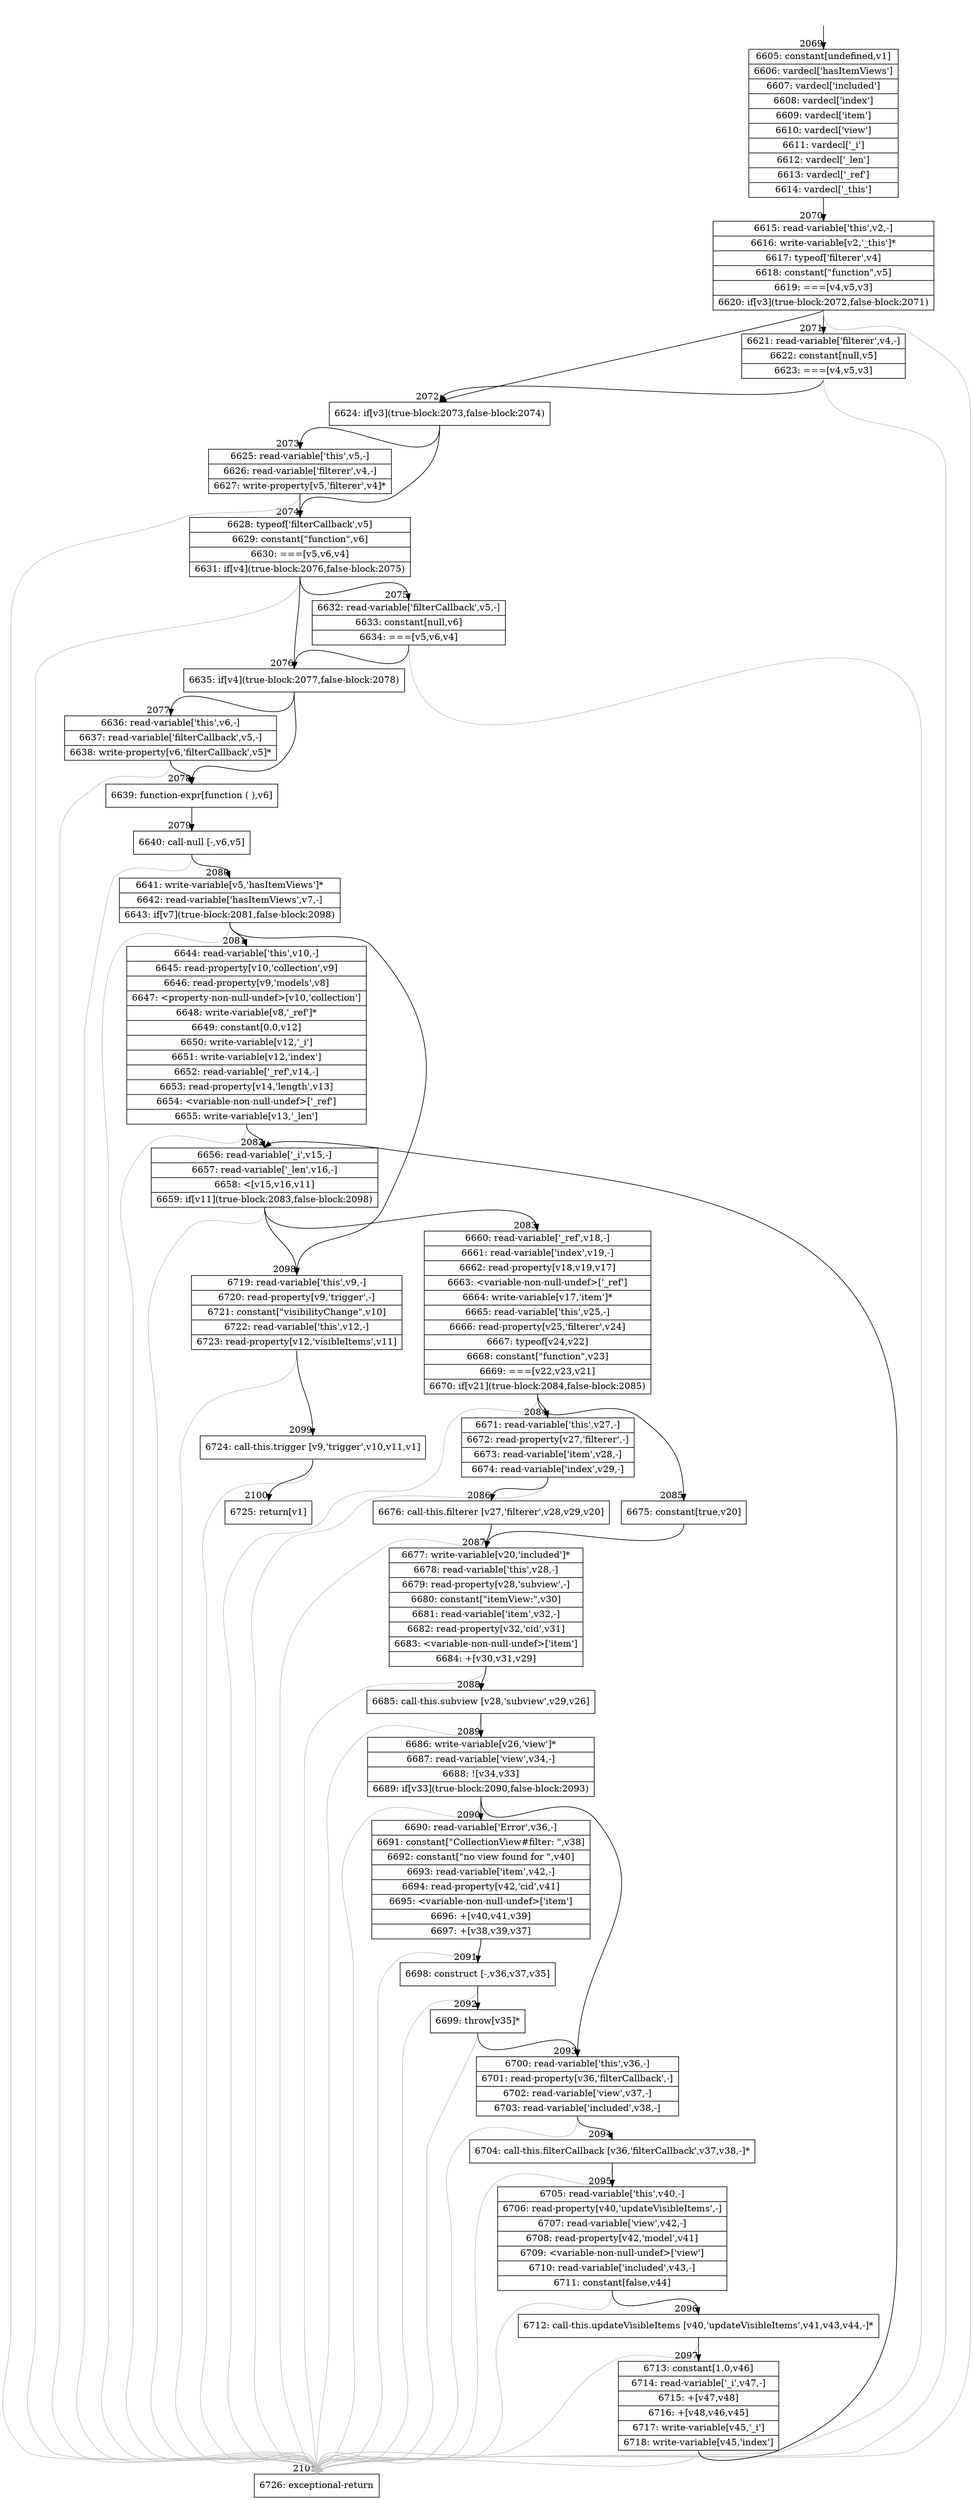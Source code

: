 digraph {
rankdir="TD"
BB_entry173[shape=none,label=""];
BB_entry173 -> BB2069 [tailport=s, headport=n, headlabel="    2069"]
BB2069 [shape=record label="{6605: constant[undefined,v1]|6606: vardecl['hasItemViews']|6607: vardecl['included']|6608: vardecl['index']|6609: vardecl['item']|6610: vardecl['view']|6611: vardecl['_i']|6612: vardecl['_len']|6613: vardecl['_ref']|6614: vardecl['_this']}" ] 
BB2069 -> BB2070 [tailport=s, headport=n, headlabel="      2070"]
BB2070 [shape=record label="{6615: read-variable['this',v2,-]|6616: write-variable[v2,'_this']*|6617: typeof['filterer',v4]|6618: constant[\"function\",v5]|6619: ===[v4,v5,v3]|6620: if[v3](true-block:2072,false-block:2071)}" ] 
BB2070 -> BB2072 [tailport=s, headport=n, headlabel="      2072"]
BB2070 -> BB2071 [tailport=s, headport=n, headlabel="      2071"]
BB2070 -> BB2101 [tailport=s, headport=n, color=gray, headlabel="      2101"]
BB2071 [shape=record label="{6621: read-variable['filterer',v4,-]|6622: constant[null,v5]|6623: ===[v4,v5,v3]}" ] 
BB2071 -> BB2072 [tailport=s, headport=n]
BB2071 -> BB2101 [tailport=s, headport=n, color=gray]
BB2072 [shape=record label="{6624: if[v3](true-block:2073,false-block:2074)}" ] 
BB2072 -> BB2073 [tailport=s, headport=n, headlabel="      2073"]
BB2072 -> BB2074 [tailport=s, headport=n, headlabel="      2074"]
BB2073 [shape=record label="{6625: read-variable['this',v5,-]|6626: read-variable['filterer',v4,-]|6627: write-property[v5,'filterer',v4]*}" ] 
BB2073 -> BB2074 [tailport=s, headport=n]
BB2073 -> BB2101 [tailport=s, headport=n, color=gray]
BB2074 [shape=record label="{6628: typeof['filterCallback',v5]|6629: constant[\"function\",v6]|6630: ===[v5,v6,v4]|6631: if[v4](true-block:2076,false-block:2075)}" ] 
BB2074 -> BB2076 [tailport=s, headport=n, headlabel="      2076"]
BB2074 -> BB2075 [tailport=s, headport=n, headlabel="      2075"]
BB2074 -> BB2101 [tailport=s, headport=n, color=gray]
BB2075 [shape=record label="{6632: read-variable['filterCallback',v5,-]|6633: constant[null,v6]|6634: ===[v5,v6,v4]}" ] 
BB2075 -> BB2076 [tailport=s, headport=n]
BB2075 -> BB2101 [tailport=s, headport=n, color=gray]
BB2076 [shape=record label="{6635: if[v4](true-block:2077,false-block:2078)}" ] 
BB2076 -> BB2077 [tailport=s, headport=n, headlabel="      2077"]
BB2076 -> BB2078 [tailport=s, headport=n, headlabel="      2078"]
BB2077 [shape=record label="{6636: read-variable['this',v6,-]|6637: read-variable['filterCallback',v5,-]|6638: write-property[v6,'filterCallback',v5]*}" ] 
BB2077 -> BB2078 [tailport=s, headport=n]
BB2077 -> BB2101 [tailport=s, headport=n, color=gray]
BB2078 [shape=record label="{6639: function-expr[function ( ),v6]}" ] 
BB2078 -> BB2079 [tailport=s, headport=n, headlabel="      2079"]
BB2079 [shape=record label="{6640: call-null [-,v6,v5]}" ] 
BB2079 -> BB2080 [tailport=s, headport=n, headlabel="      2080"]
BB2079 -> BB2101 [tailport=s, headport=n, color=gray]
BB2080 [shape=record label="{6641: write-variable[v5,'hasItemViews']*|6642: read-variable['hasItemViews',v7,-]|6643: if[v7](true-block:2081,false-block:2098)}" ] 
BB2080 -> BB2081 [tailport=s, headport=n, headlabel="      2081"]
BB2080 -> BB2098 [tailport=s, headport=n, headlabel="      2098"]
BB2080 -> BB2101 [tailport=s, headport=n, color=gray]
BB2081 [shape=record label="{6644: read-variable['this',v10,-]|6645: read-property[v10,'collection',v9]|6646: read-property[v9,'models',v8]|6647: \<property-non-null-undef\>[v10,'collection']|6648: write-variable[v8,'_ref']*|6649: constant[0.0,v12]|6650: write-variable[v12,'_i']|6651: write-variable[v12,'index']|6652: read-variable['_ref',v14,-]|6653: read-property[v14,'length',v13]|6654: \<variable-non-null-undef\>['_ref']|6655: write-variable[v13,'_len']}" ] 
BB2081 -> BB2082 [tailport=s, headport=n, headlabel="      2082"]
BB2081 -> BB2101 [tailport=s, headport=n, color=gray]
BB2082 [shape=record label="{6656: read-variable['_i',v15,-]|6657: read-variable['_len',v16,-]|6658: \<[v15,v16,v11]|6659: if[v11](true-block:2083,false-block:2098)}" ] 
BB2082 -> BB2083 [tailport=s, headport=n, headlabel="      2083"]
BB2082 -> BB2098 [tailport=s, headport=n]
BB2082 -> BB2101 [tailport=s, headport=n, color=gray]
BB2083 [shape=record label="{6660: read-variable['_ref',v18,-]|6661: read-variable['index',v19,-]|6662: read-property[v18,v19,v17]|6663: \<variable-non-null-undef\>['_ref']|6664: write-variable[v17,'item']*|6665: read-variable['this',v25,-]|6666: read-property[v25,'filterer',v24]|6667: typeof[v24,v22]|6668: constant[\"function\",v23]|6669: ===[v22,v23,v21]|6670: if[v21](true-block:2084,false-block:2085)}" ] 
BB2083 -> BB2084 [tailport=s, headport=n, headlabel="      2084"]
BB2083 -> BB2085 [tailport=s, headport=n, headlabel="      2085"]
BB2083 -> BB2101 [tailport=s, headport=n, color=gray]
BB2084 [shape=record label="{6671: read-variable['this',v27,-]|6672: read-property[v27,'filterer',-]|6673: read-variable['item',v28,-]|6674: read-variable['index',v29,-]}" ] 
BB2084 -> BB2086 [tailport=s, headport=n, headlabel="      2086"]
BB2084 -> BB2101 [tailport=s, headport=n, color=gray]
BB2085 [shape=record label="{6675: constant[true,v20]}" ] 
BB2085 -> BB2087 [tailport=s, headport=n, headlabel="      2087"]
BB2086 [shape=record label="{6676: call-this.filterer [v27,'filterer',v28,v29,v20]}" ] 
BB2086 -> BB2087 [tailport=s, headport=n]
BB2086 -> BB2101 [tailport=s, headport=n, color=gray]
BB2087 [shape=record label="{6677: write-variable[v20,'included']*|6678: read-variable['this',v28,-]|6679: read-property[v28,'subview',-]|6680: constant[\"itemView:\",v30]|6681: read-variable['item',v32,-]|6682: read-property[v32,'cid',v31]|6683: \<variable-non-null-undef\>['item']|6684: +[v30,v31,v29]}" ] 
BB2087 -> BB2088 [tailport=s, headport=n, headlabel="      2088"]
BB2087 -> BB2101 [tailport=s, headport=n, color=gray]
BB2088 [shape=record label="{6685: call-this.subview [v28,'subview',v29,v26]}" ] 
BB2088 -> BB2089 [tailport=s, headport=n, headlabel="      2089"]
BB2088 -> BB2101 [tailport=s, headport=n, color=gray]
BB2089 [shape=record label="{6686: write-variable[v26,'view']*|6687: read-variable['view',v34,-]|6688: ![v34,v33]|6689: if[v33](true-block:2090,false-block:2093)}" ] 
BB2089 -> BB2090 [tailport=s, headport=n, headlabel="      2090"]
BB2089 -> BB2093 [tailport=s, headport=n, headlabel="      2093"]
BB2089 -> BB2101 [tailport=s, headport=n, color=gray]
BB2090 [shape=record label="{6690: read-variable['Error',v36,-]|6691: constant[\"CollectionView#filter: \",v38]|6692: constant[\"no view found for \",v40]|6693: read-variable['item',v42,-]|6694: read-property[v42,'cid',v41]|6695: \<variable-non-null-undef\>['item']|6696: +[v40,v41,v39]|6697: +[v38,v39,v37]}" ] 
BB2090 -> BB2091 [tailport=s, headport=n, headlabel="      2091"]
BB2090 -> BB2101 [tailport=s, headport=n, color=gray]
BB2091 [shape=record label="{6698: construct [-,v36,v37,v35]}" ] 
BB2091 -> BB2092 [tailport=s, headport=n, headlabel="      2092"]
BB2091 -> BB2101 [tailport=s, headport=n, color=gray]
BB2092 [shape=record label="{6699: throw[v35]*}" ] 
BB2092 -> BB2093 [tailport=s, headport=n]
BB2092 -> BB2101 [tailport=s, headport=n, color=gray]
BB2093 [shape=record label="{6700: read-variable['this',v36,-]|6701: read-property[v36,'filterCallback',-]|6702: read-variable['view',v37,-]|6703: read-variable['included',v38,-]}" ] 
BB2093 -> BB2094 [tailport=s, headport=n, headlabel="      2094"]
BB2093 -> BB2101 [tailport=s, headport=n, color=gray]
BB2094 [shape=record label="{6704: call-this.filterCallback [v36,'filterCallback',v37,v38,-]*}" ] 
BB2094 -> BB2095 [tailport=s, headport=n, headlabel="      2095"]
BB2094 -> BB2101 [tailport=s, headport=n, color=gray]
BB2095 [shape=record label="{6705: read-variable['this',v40,-]|6706: read-property[v40,'updateVisibleItems',-]|6707: read-variable['view',v42,-]|6708: read-property[v42,'model',v41]|6709: \<variable-non-null-undef\>['view']|6710: read-variable['included',v43,-]|6711: constant[false,v44]}" ] 
BB2095 -> BB2096 [tailport=s, headport=n, headlabel="      2096"]
BB2095 -> BB2101 [tailport=s, headport=n, color=gray]
BB2096 [shape=record label="{6712: call-this.updateVisibleItems [v40,'updateVisibleItems',v41,v43,v44,-]*}" ] 
BB2096 -> BB2097 [tailport=s, headport=n, headlabel="      2097"]
BB2096 -> BB2101 [tailport=s, headport=n, color=gray]
BB2097 [shape=record label="{6713: constant[1.0,v46]|6714: read-variable['_i',v47,-]|6715: +[v47,v48]|6716: +[v48,v46,v45]|6717: write-variable[v45,'_i']|6718: write-variable[v45,'index']}" ] 
BB2097 -> BB2082 [tailport=s, headport=n]
BB2097 -> BB2101 [tailport=s, headport=n, color=gray]
BB2098 [shape=record label="{6719: read-variable['this',v9,-]|6720: read-property[v9,'trigger',-]|6721: constant[\"visibilityChange\",v10]|6722: read-variable['this',v12,-]|6723: read-property[v12,'visibleItems',v11]}" ] 
BB2098 -> BB2099 [tailport=s, headport=n, headlabel="      2099"]
BB2098 -> BB2101 [tailport=s, headport=n, color=gray]
BB2099 [shape=record label="{6724: call-this.trigger [v9,'trigger',v10,v11,v1]}" ] 
BB2099 -> BB2100 [tailport=s, headport=n, headlabel="      2100"]
BB2099 -> BB2101 [tailport=s, headport=n, color=gray]
BB2100 [shape=record label="{6725: return[v1]}" ] 
BB2101 [shape=record label="{6726: exceptional-return}" ] 
//#$~ 1860
}
